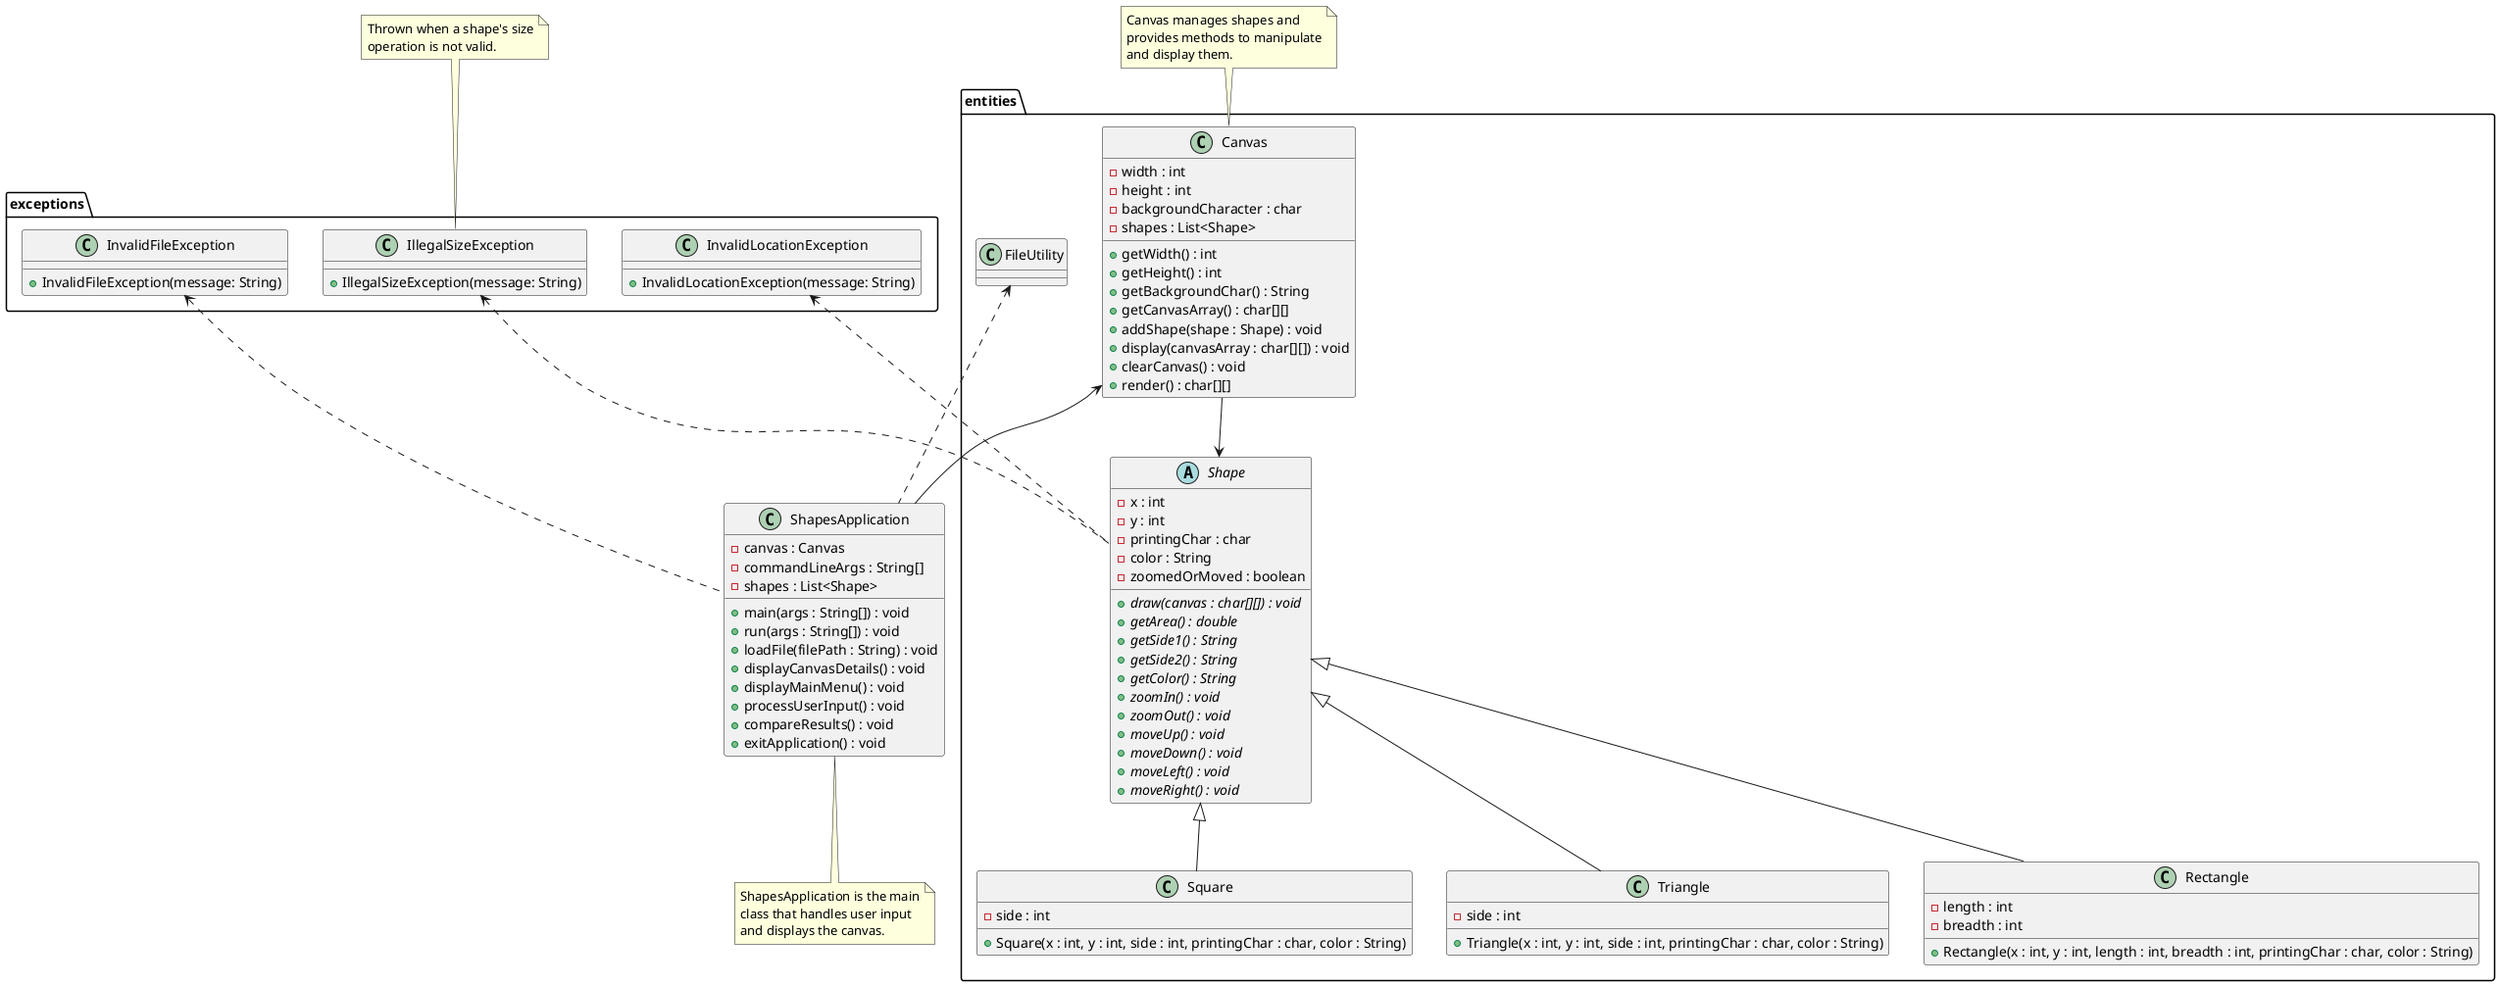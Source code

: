 @startuml

' Package for entity classes
package entities {
    ' Canvas class represents the drawing area
    class Canvas {
        - width : int
        - height : int
        - backgroundCharacter : char
        - shapes : List<Shape>
        + getWidth() : int
        + getHeight() : int
        + getBackgroundChar() : String
        + getCanvasArray() : char[][]
        + addShape(shape : Shape) : void
        + display(canvasArray : char[][]) : void
        + clearCanvas() : void
        + render() : char[][]
    }

    ' Abstract Shape class for common shape properties and methods
    abstract class Shape {
        - x : int
        - y : int
        - printingChar : char
        - color : String
        - zoomedOrMoved : boolean
        {abstract} + draw(canvas : char[][]) : void
        {abstract} + getArea() : double
        {abstract} + getSide1() : String
        {abstract} + getSide2() : String
        {abstract} + getColor() : String
        {abstract} + zoomIn() : void
        {abstract} + zoomOut() : void
        {abstract} + moveUp() : void
        {abstract} + moveDown() : void
        {abstract} + moveLeft() : void
        {abstract} + moveRight() : void
    }

    ' Triangle class represents a triangle shape
    class Triangle {
        - side : int
        + Triangle(x : int, y : int, side : int, printingChar : char, color : String)
    }

    ' Rectangle class represents a rectangle shape
    class Rectangle {
        - length : int
        - breadth : int
        + Rectangle(x : int, y : int, length : int, breadth : int, printingChar : char, color : String)
    }

    ' Square class represents a square shape
    class Square {
        - side : int
        + Square(x : int, y : int, side : int, printingChar : char, color : String)
    }
}

' Package for custom exceptions
package exceptions {
    ' Exception for illegal size operations
    class IllegalSizeException {
        + IllegalSizeException(message: String)
    }

    ' Exception for invalid file format or content
    class InvalidFileException {
        + InvalidFileException(message: String)
    }

    ' Exception for invalid shape location
    class InvalidLocationException {
        + InvalidLocationException(message: String)
    }
}

' Main application class
class ShapesApplication {
    - canvas : Canvas
    - commandLineArgs : String[]
    - shapes : List<Shape>
    + main(args : String[]) : void
    + run(args : String[]) : void
    + loadFile(filePath : String) : void
    + displayCanvasDetails() : void
    + displayMainMenu() : void
    + processUserInput() : void
    + compareResults() : void
    + exitApplication() : void
}

' Relationships between classes
ShapesApplication --> entities.Canvas
entities.Canvas --> entities.Shape
entities.Shape <|-- entities.Triangle
entities.Shape <|-- entities.Rectangle
entities.Shape <|-- entities.Square
entities.FileUtility <.. ShapesApplication
exceptions.IllegalSizeException <.. entities.Shape
exceptions.InvalidFileException <.. ShapesApplication
exceptions.InvalidLocationException <.. entities.Shape

' Notes for additional context
note bottom of ShapesApplication
  ShapesApplication is the main
  class that handles user input
  and displays the canvas.
end note

note top of entities.Canvas
  Canvas manages shapes and
  provides methods to manipulate
  and display them.
end note

note top of exceptions.IllegalSizeException
  Thrown when a shape's size
  operation is not valid.
end note

@enduml
